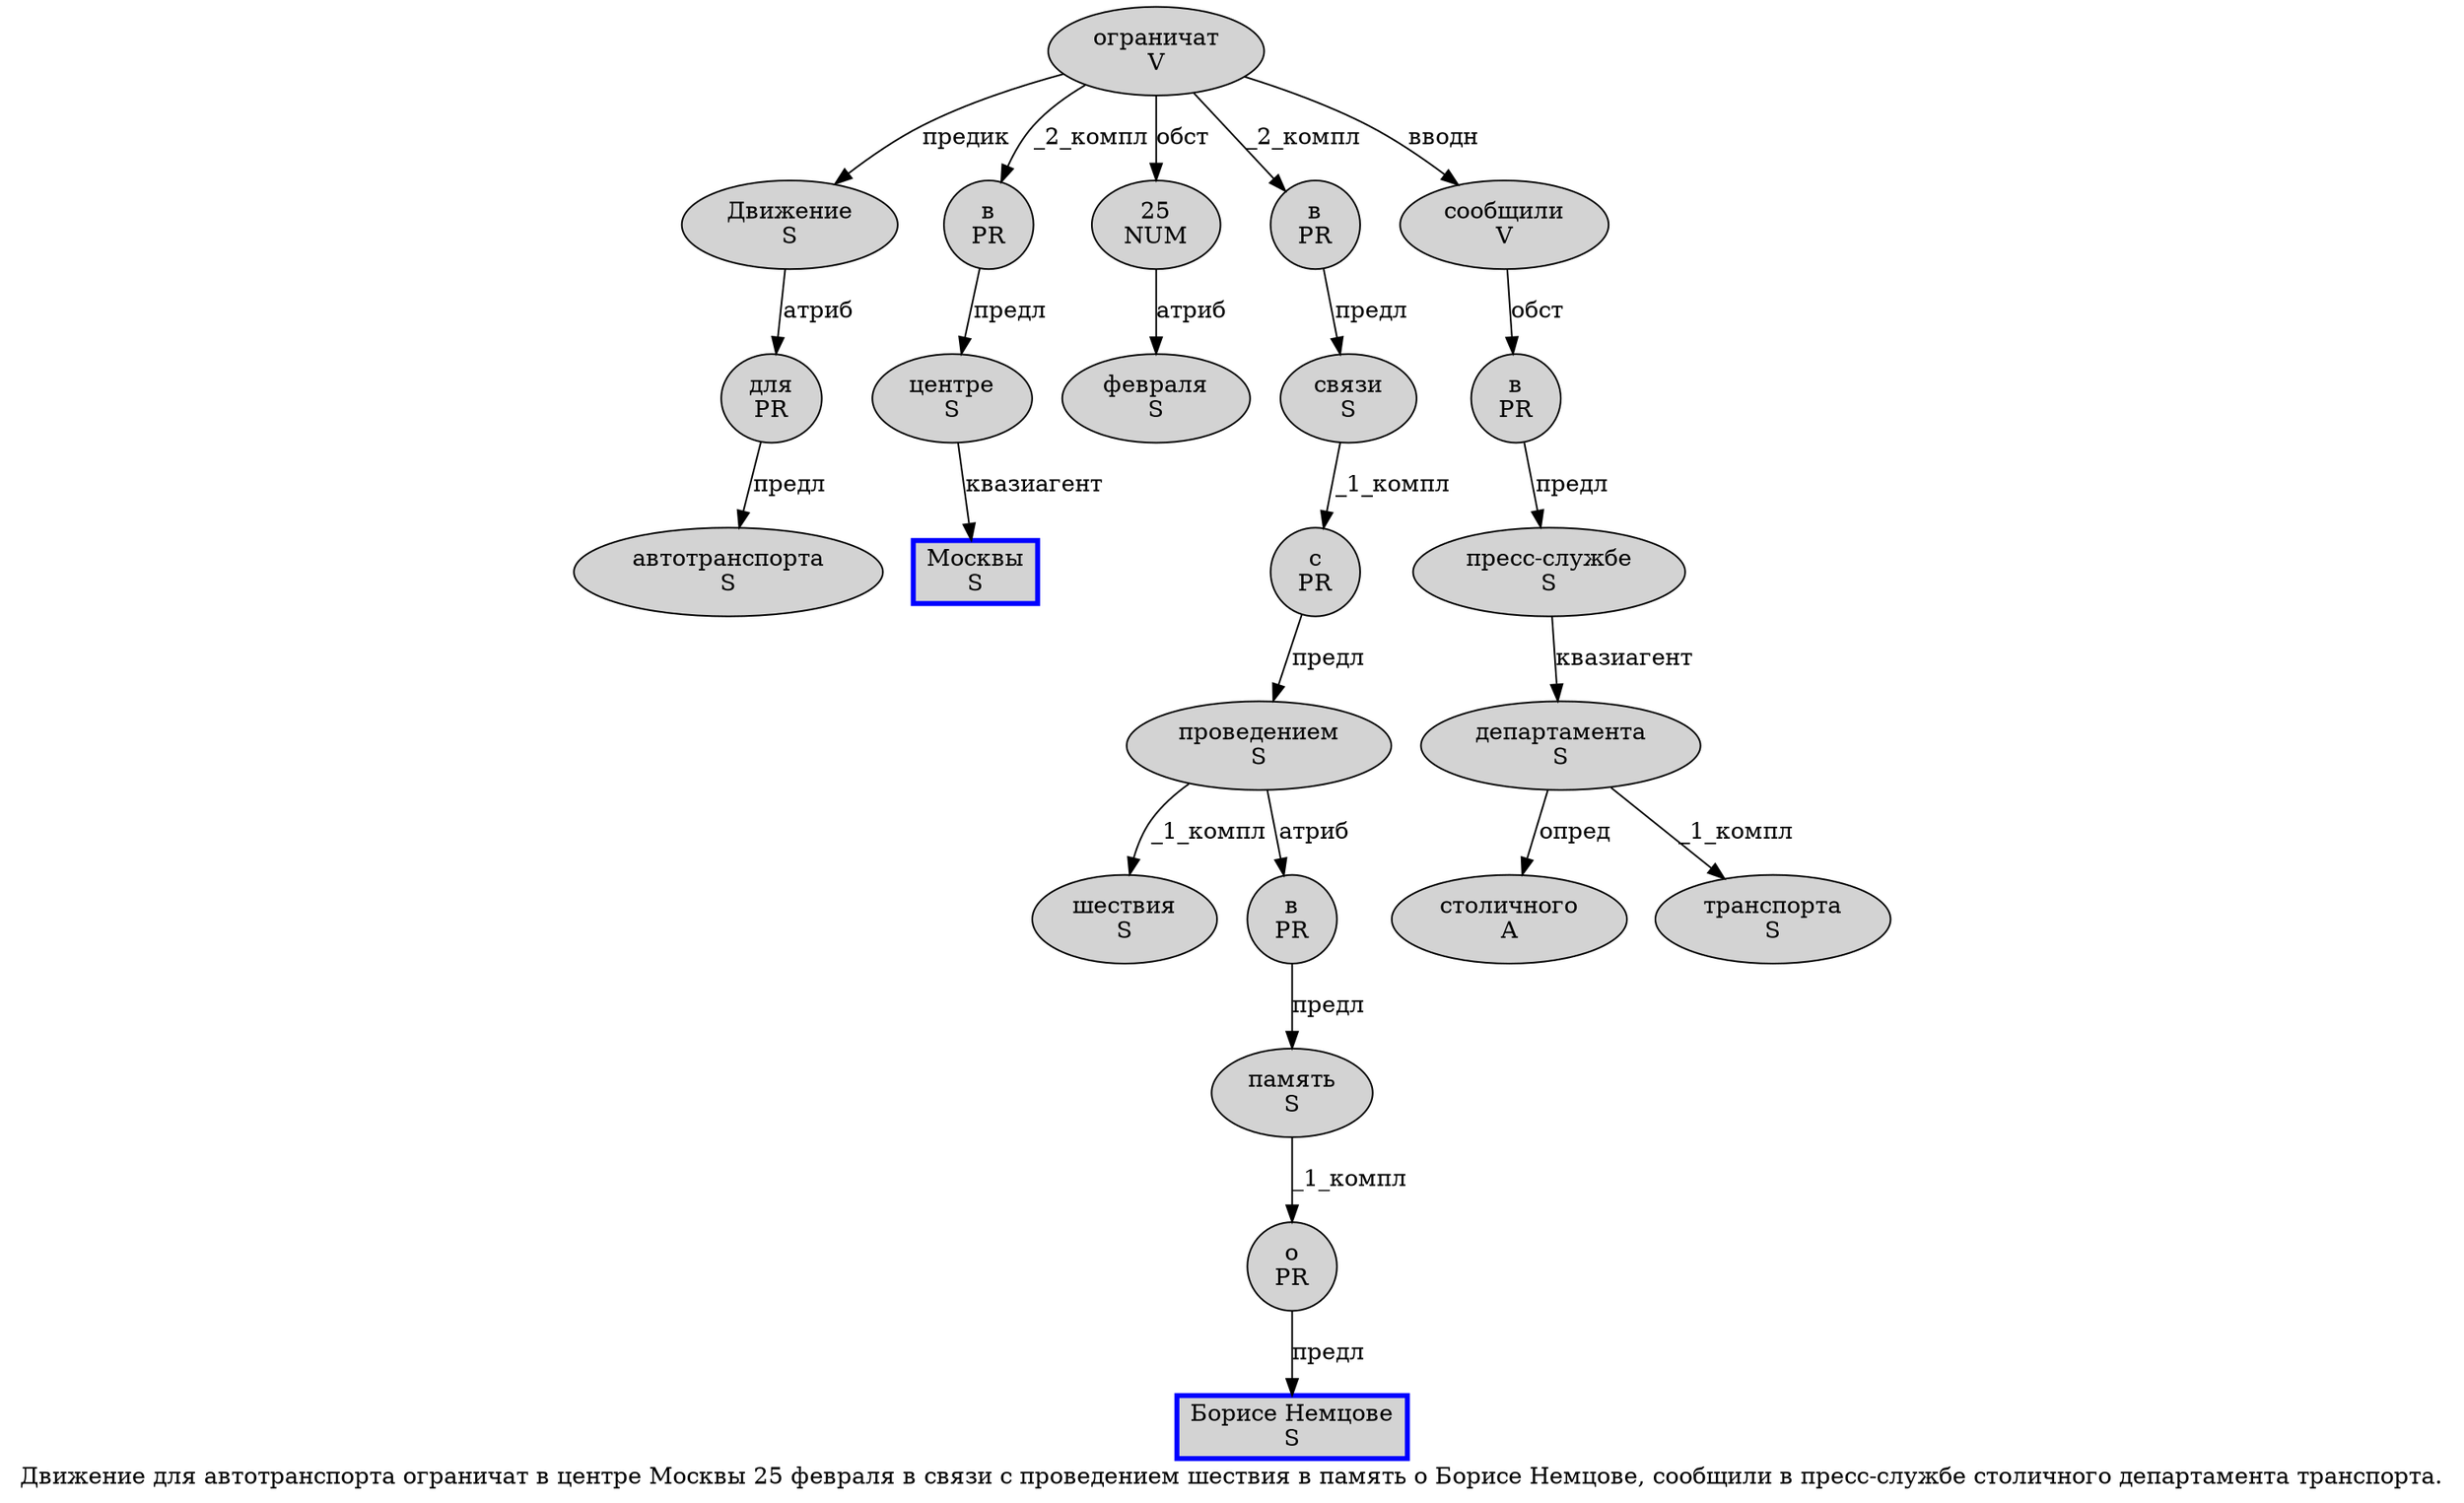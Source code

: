 digraph SENTENCE_439 {
	graph [label="Движение для автотранспорта ограничат в центре Москвы 25 февраля в связи с проведением шествия в память о Борисе Немцове, сообщили в пресс-службе столичного департамента транспорта."]
	node [style=filled]
		0 [label="Движение
S" color="" fillcolor=lightgray penwidth=1 shape=ellipse]
		1 [label="для
PR" color="" fillcolor=lightgray penwidth=1 shape=ellipse]
		2 [label="автотранспорта
S" color="" fillcolor=lightgray penwidth=1 shape=ellipse]
		3 [label="ограничат
V" color="" fillcolor=lightgray penwidth=1 shape=ellipse]
		4 [label="в
PR" color="" fillcolor=lightgray penwidth=1 shape=ellipse]
		5 [label="центре
S" color="" fillcolor=lightgray penwidth=1 shape=ellipse]
		6 [label="Москвы
S" color=blue fillcolor=lightgray penwidth=3 shape=box]
		7 [label="25
NUM" color="" fillcolor=lightgray penwidth=1 shape=ellipse]
		8 [label="февраля
S" color="" fillcolor=lightgray penwidth=1 shape=ellipse]
		9 [label="в
PR" color="" fillcolor=lightgray penwidth=1 shape=ellipse]
		10 [label="связи
S" color="" fillcolor=lightgray penwidth=1 shape=ellipse]
		11 [label="с
PR" color="" fillcolor=lightgray penwidth=1 shape=ellipse]
		12 [label="проведением
S" color="" fillcolor=lightgray penwidth=1 shape=ellipse]
		13 [label="шествия
S" color="" fillcolor=lightgray penwidth=1 shape=ellipse]
		14 [label="в
PR" color="" fillcolor=lightgray penwidth=1 shape=ellipse]
		15 [label="память
S" color="" fillcolor=lightgray penwidth=1 shape=ellipse]
		16 [label="о
PR" color="" fillcolor=lightgray penwidth=1 shape=ellipse]
		17 [label="Борисе Немцове
S" color=blue fillcolor=lightgray penwidth=3 shape=box]
		19 [label="сообщили
V" color="" fillcolor=lightgray penwidth=1 shape=ellipse]
		20 [label="в
PR" color="" fillcolor=lightgray penwidth=1 shape=ellipse]
		21 [label="пресс-службе
S" color="" fillcolor=lightgray penwidth=1 shape=ellipse]
		22 [label="столичного
A" color="" fillcolor=lightgray penwidth=1 shape=ellipse]
		23 [label="департамента
S" color="" fillcolor=lightgray penwidth=1 shape=ellipse]
		24 [label="транспорта
S" color="" fillcolor=lightgray penwidth=1 shape=ellipse]
			19 -> 20 [label="обст"]
			15 -> 16 [label="_1_компл"]
			4 -> 5 [label="предл"]
			9 -> 10 [label="предл"]
			3 -> 0 [label="предик"]
			3 -> 4 [label="_2_компл"]
			3 -> 7 [label="обст"]
			3 -> 9 [label="_2_компл"]
			3 -> 19 [label="вводн"]
			21 -> 23 [label="квазиагент"]
			10 -> 11 [label="_1_компл"]
			7 -> 8 [label="атриб"]
			23 -> 22 [label="опред"]
			23 -> 24 [label="_1_компл"]
			20 -> 21 [label="предл"]
			0 -> 1 [label="атриб"]
			16 -> 17 [label="предл"]
			12 -> 13 [label="_1_компл"]
			12 -> 14 [label="атриб"]
			11 -> 12 [label="предл"]
			5 -> 6 [label="квазиагент"]
			1 -> 2 [label="предл"]
			14 -> 15 [label="предл"]
}